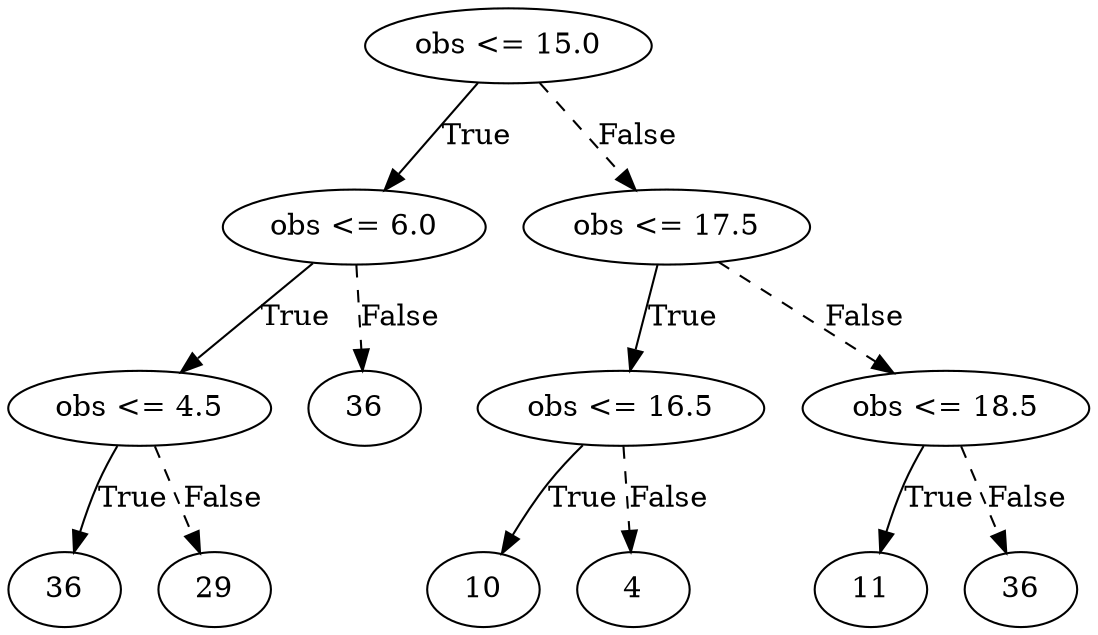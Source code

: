 digraph {
0 [label="obs <= 15.0"];
1 [label="obs <= 6.0"];
2 [label="obs <= 4.5"];
3 [label="36"];
2 -> 3 [label="True"];
4 [label="29"];
2 -> 4 [style="dashed", label="False"];
1 -> 2 [label="True"];
5 [label="36"];
1 -> 5 [style="dashed", label="False"];
0 -> 1 [label="True"];
6 [label="obs <= 17.5"];
7 [label="obs <= 16.5"];
8 [label="10"];
7 -> 8 [label="True"];
9 [label="4"];
7 -> 9 [style="dashed", label="False"];
6 -> 7 [label="True"];
10 [label="obs <= 18.5"];
11 [label="11"];
10 -> 11 [label="True"];
12 [label="36"];
10 -> 12 [style="dashed", label="False"];
6 -> 10 [style="dashed", label="False"];
0 -> 6 [style="dashed", label="False"];

}